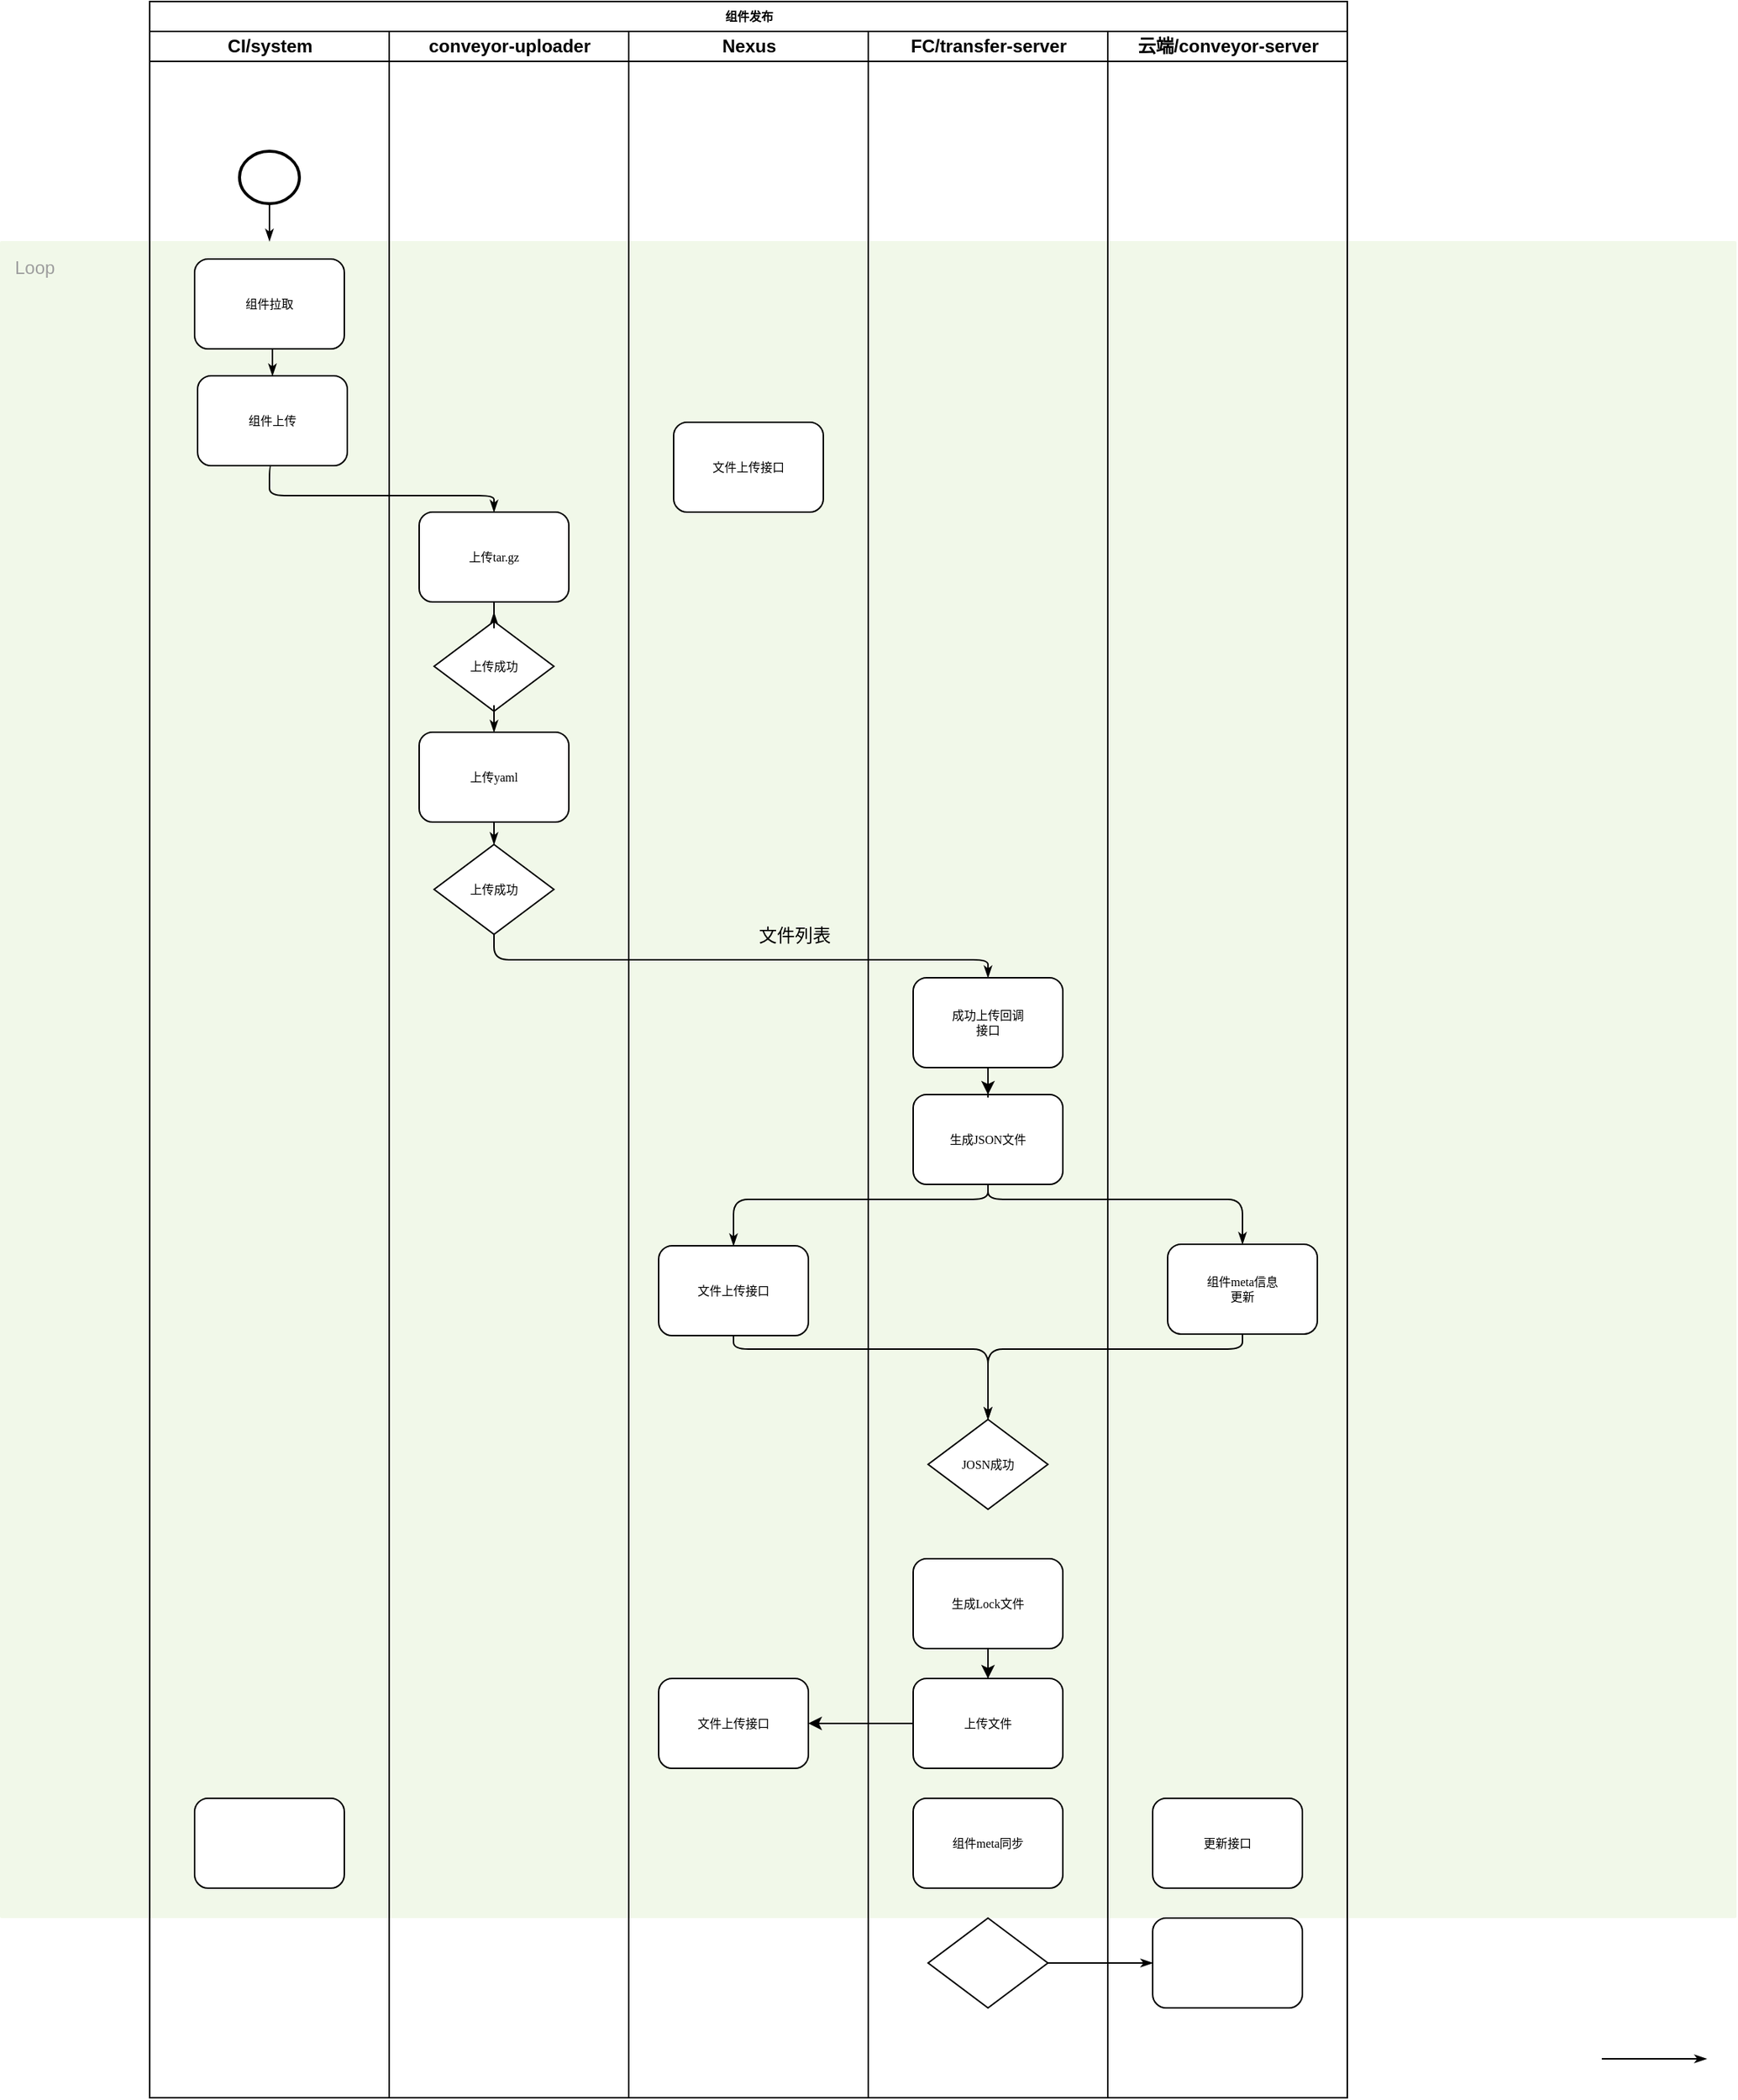 <mxfile version="21.2.1" type="github">
  <diagram name="Page-1" id="74e2e168-ea6b-b213-b513-2b3c1d86103e">
    <mxGraphModel dx="2406" dy="758" grid="1" gridSize="10" guides="1" tooltips="1" connect="1" arrows="1" fold="1" page="1" pageScale="1" pageWidth="1100" pageHeight="850" background="none" math="0" shadow="0">
      <root>
        <mxCell id="0" />
        <mxCell id="1" parent="0" />
        <mxCell id="kDdb2OuFdJMwiVJkmWAd-1" value="Loop" style="sketch=0;points=[[0,0,0],[0.25,0,0],[0.5,0,0],[0.75,0,0],[1,0,0],[1,0.25,0],[1,0.5,0],[1,0.75,0],[1,1,0],[0.75,1,0],[0.5,1,0],[0.25,1,0],[0,1,0],[0,0.75,0],[0,0.5,0],[0,0.25,0]];rounded=1;absoluteArcSize=1;arcSize=2;html=1;strokeColor=none;gradientColor=none;shadow=0;dashed=0;fontSize=12;fontColor=#9E9E9E;align=left;verticalAlign=top;spacing=10;spacingTop=-4;whiteSpace=wrap;fillColor=#F1F8E9;" vertex="1" parent="1">
          <mxGeometry x="-30" y="200" width="1160" height="1120" as="geometry" />
        </mxCell>
        <mxCell id="77e6c97f196da883-1" value="组件发布" style="swimlane;html=1;childLayout=stackLayout;startSize=20;rounded=0;shadow=0;labelBackgroundColor=none;strokeWidth=1;fontFamily=Verdana;fontSize=8;align=center;" parent="1" vertex="1">
          <mxGeometry x="70" y="40" width="800" height="1400" as="geometry" />
        </mxCell>
        <mxCell id="77e6c97f196da883-2" value="CI/system" style="swimlane;html=1;startSize=20;" parent="77e6c97f196da883-1" vertex="1">
          <mxGeometry y="20" width="160" height="1380" as="geometry" />
        </mxCell>
        <mxCell id="77e6c97f196da883-9" value="组件拉取" style="rounded=1;whiteSpace=wrap;html=1;shadow=0;labelBackgroundColor=none;strokeWidth=1;fontFamily=Verdana;fontSize=8;align=center;" parent="77e6c97f196da883-2" vertex="1">
          <mxGeometry x="30" y="152" width="100" height="60" as="geometry" />
        </mxCell>
        <mxCell id="77e6c97f196da883-10" value="" style="rounded=1;whiteSpace=wrap;html=1;shadow=0;labelBackgroundColor=none;strokeWidth=1;fontFamily=Verdana;fontSize=8;align=center;" parent="77e6c97f196da883-2" vertex="1">
          <mxGeometry x="30" y="1180" width="100" height="60" as="geometry" />
        </mxCell>
        <mxCell id="kDdb2OuFdJMwiVJkmWAd-3" value="" style="strokeWidth=2;html=1;shape=mxgraph.flowchart.start_2;whiteSpace=wrap;" vertex="1" parent="77e6c97f196da883-2">
          <mxGeometry x="60" y="80" width="40" height="35" as="geometry" />
        </mxCell>
        <mxCell id="77e6c97f196da883-26" style="edgeStyle=orthogonalEdgeStyle;rounded=1;html=1;labelBackgroundColor=none;startArrow=none;startFill=0;startSize=5;endArrow=classicThin;endFill=1;endSize=5;jettySize=auto;orthogonalLoop=1;strokeWidth=1;fontFamily=Verdana;fontSize=8;exitX=0.5;exitY=1;exitDx=0;exitDy=0;exitPerimeter=0;" parent="77e6c97f196da883-2" source="kDdb2OuFdJMwiVJkmWAd-3" edge="1">
          <mxGeometry relative="1" as="geometry">
            <mxPoint x="120" y="95" as="sourcePoint" />
            <mxPoint x="80" y="140" as="targetPoint" />
          </mxGeometry>
        </mxCell>
        <mxCell id="kDdb2OuFdJMwiVJkmWAd-22" style="edgeStyle=orthogonalEdgeStyle;rounded=1;html=1;labelBackgroundColor=none;startArrow=none;startFill=0;startSize=5;endArrow=classicThin;endFill=1;endSize=5;jettySize=auto;orthogonalLoop=1;strokeWidth=1;fontFamily=Verdana;fontSize=8;entryX=0.5;entryY=0;entryDx=0;entryDy=0;" edge="1" parent="77e6c97f196da883-2" target="kDdb2OuFdJMwiVJkmWAd-4">
          <mxGeometry relative="1" as="geometry">
            <mxPoint x="82" y="212" as="sourcePoint" />
            <mxPoint x="170" y="212" as="targetPoint" />
          </mxGeometry>
        </mxCell>
        <mxCell id="77e6c97f196da883-39" style="edgeStyle=orthogonalEdgeStyle;rounded=1;html=1;labelBackgroundColor=none;startArrow=none;startFill=0;startSize=5;endArrow=classicThin;endFill=1;endSize=5;jettySize=auto;orthogonalLoop=1;strokeWidth=1;fontFamily=Verdana;fontSize=8" parent="77e6c97f196da883-1" source="77e6c97f196da883-20" target="77e6c97f196da883-23" edge="1">
          <mxGeometry relative="1" as="geometry" />
        </mxCell>
        <mxCell id="77e6c97f196da883-3" value="conveyor-uploader" style="swimlane;html=1;startSize=20;" parent="77e6c97f196da883-1" vertex="1">
          <mxGeometry x="160" y="20" width="160" height="1380" as="geometry" />
        </mxCell>
        <mxCell id="kDdb2OuFdJMwiVJkmWAd-6" value="上传tar.gz" style="rounded=1;whiteSpace=wrap;html=1;shadow=0;labelBackgroundColor=none;strokeWidth=1;fontFamily=Verdana;fontSize=8;align=center;" vertex="1" parent="77e6c97f196da883-3">
          <mxGeometry x="20" y="321" width="100" height="60" as="geometry" />
        </mxCell>
        <mxCell id="kDdb2OuFdJMwiVJkmWAd-7" value="上传成功" style="rhombus;whiteSpace=wrap;html=1;rounded=0;shadow=0;labelBackgroundColor=none;strokeWidth=1;fontFamily=Verdana;fontSize=8;align=center;" vertex="1" parent="77e6c97f196da883-3">
          <mxGeometry x="30" y="394" width="80" height="60" as="geometry" />
        </mxCell>
        <mxCell id="kDdb2OuFdJMwiVJkmWAd-8" value="上传yaml" style="rounded=1;whiteSpace=wrap;html=1;shadow=0;labelBackgroundColor=none;strokeWidth=1;fontFamily=Verdana;fontSize=8;align=center;" vertex="1" parent="77e6c97f196da883-3">
          <mxGeometry x="20" y="468" width="100" height="60" as="geometry" />
        </mxCell>
        <mxCell id="kDdb2OuFdJMwiVJkmWAd-9" style="edgeStyle=orthogonalEdgeStyle;rounded=1;html=1;labelBackgroundColor=none;startArrow=none;startFill=0;startSize=5;endArrow=classicThin;endFill=1;endSize=5;jettySize=auto;orthogonalLoop=1;strokeColor=#000000;strokeWidth=1;fontFamily=Verdana;fontSize=8;fontColor=#000000;" edge="1" parent="77e6c97f196da883-3" source="kDdb2OuFdJMwiVJkmWAd-6">
          <mxGeometry relative="1" as="geometry">
            <mxPoint x="70" y="388" as="targetPoint" />
          </mxGeometry>
        </mxCell>
        <mxCell id="kDdb2OuFdJMwiVJkmWAd-12" style="edgeStyle=orthogonalEdgeStyle;rounded=1;html=1;labelBackgroundColor=none;startArrow=none;startFill=0;startSize=5;endArrow=classicThin;endFill=1;endSize=5;jettySize=auto;orthogonalLoop=1;strokeWidth=1;fontFamily=Verdana;fontSize=8;entryX=0.5;entryY=0;entryDx=0;entryDy=0;" edge="1" parent="77e6c97f196da883-3" target="kDdb2OuFdJMwiVJkmWAd-8">
          <mxGeometry relative="1" as="geometry">
            <mxPoint x="70" y="450" as="sourcePoint" />
            <mxPoint x="130" y="400" as="targetPoint" />
          </mxGeometry>
        </mxCell>
        <mxCell id="kDdb2OuFdJMwiVJkmWAd-24" style="edgeStyle=orthogonalEdgeStyle;rounded=1;html=1;labelBackgroundColor=none;startArrow=none;startFill=0;startSize=5;endArrow=classicThin;endFill=1;endSize=5;jettySize=auto;orthogonalLoop=1;strokeWidth=1;fontFamily=Verdana;fontSize=8;entryX=0.5;entryY=0;entryDx=0;entryDy=0;" edge="1" parent="77e6c97f196da883-3" target="kDdb2OuFdJMwiVJkmWAd-13">
          <mxGeometry relative="1" as="geometry">
            <mxPoint x="70" y="528" as="sourcePoint" />
            <mxPoint x="140" y="528" as="targetPoint" />
          </mxGeometry>
        </mxCell>
        <mxCell id="77e6c97f196da883-4" value="Nexus" style="swimlane;html=1;startSize=20;" parent="77e6c97f196da883-1" vertex="1">
          <mxGeometry x="320" y="20" width="160" height="1380" as="geometry" />
        </mxCell>
        <mxCell id="77e6c97f196da883-12" value="文件上传接口" style="rounded=1;whiteSpace=wrap;html=1;shadow=0;labelBackgroundColor=none;strokeWidth=1;fontFamily=Verdana;fontSize=8;align=center;" parent="77e6c97f196da883-4" vertex="1">
          <mxGeometry x="30" y="261" width="100" height="60" as="geometry" />
        </mxCell>
        <mxCell id="kDdb2OuFdJMwiVJkmWAd-16" value="文件上传接口" style="rounded=1;whiteSpace=wrap;html=1;shadow=0;labelBackgroundColor=none;strokeWidth=1;fontFamily=Verdana;fontSize=8;align=center;" vertex="1" parent="77e6c97f196da883-4">
          <mxGeometry x="20" y="811" width="100" height="60" as="geometry" />
        </mxCell>
        <mxCell id="77e6c97f196da883-5" value="FC/transfer-server" style="swimlane;html=1;startSize=20;" parent="77e6c97f196da883-1" vertex="1">
          <mxGeometry x="480" y="20" width="160" height="1380" as="geometry" />
        </mxCell>
        <mxCell id="77e6c97f196da883-20" value="" style="rhombus;whiteSpace=wrap;html=1;rounded=0;shadow=0;labelBackgroundColor=none;strokeWidth=1;fontFamily=Verdana;fontSize=8;align=center;" parent="77e6c97f196da883-5" vertex="1">
          <mxGeometry x="40" y="1260" width="80" height="60" as="geometry" />
        </mxCell>
        <mxCell id="kDdb2OuFdJMwiVJkmWAd-26" value="生成JSON文件" style="rounded=1;whiteSpace=wrap;html=1;shadow=0;labelBackgroundColor=none;strokeWidth=1;fontFamily=Verdana;fontSize=8;align=center;" vertex="1" parent="77e6c97f196da883-5">
          <mxGeometry x="30" y="710" width="100" height="60" as="geometry" />
        </mxCell>
        <mxCell id="kDdb2OuFdJMwiVJkmWAd-39" value="组件meta同步" style="rounded=1;whiteSpace=wrap;html=1;shadow=0;labelBackgroundColor=none;strokeWidth=1;fontFamily=Verdana;fontSize=8;align=center;" vertex="1" parent="77e6c97f196da883-5">
          <mxGeometry x="30" y="1180" width="100" height="60" as="geometry" />
        </mxCell>
        <mxCell id="kDdb2OuFdJMwiVJkmWAd-21" style="edgeStyle=orthogonalEdgeStyle;rounded=1;html=1;labelBackgroundColor=none;startArrow=none;startFill=0;startSize=5;endArrow=classicThin;endFill=1;endSize=5;jettySize=auto;orthogonalLoop=1;strokeWidth=1;fontFamily=Verdana;fontSize=8;entryX=0.5;entryY=0;entryDx=0;entryDy=0;" edge="1" parent="77e6c97f196da883-5" target="kDdb2OuFdJMwiVJkmWAd-16">
          <mxGeometry relative="1" as="geometry">
            <mxPoint x="80" y="770" as="sourcePoint" />
            <mxPoint x="150" y="770" as="targetPoint" />
            <Array as="points">
              <mxPoint x="80" y="780" />
              <mxPoint x="-90" y="780" />
            </Array>
          </mxGeometry>
        </mxCell>
        <mxCell id="kDdb2OuFdJMwiVJkmWAd-44" style="edgeStyle=orthogonalEdgeStyle;rounded=1;html=1;labelBackgroundColor=none;startArrow=none;startFill=0;startSize=5;endArrow=classicThin;endFill=1;endSize=5;jettySize=auto;orthogonalLoop=1;strokeWidth=1;fontFamily=Verdana;fontSize=8;entryX=0.5;entryY=0;entryDx=0;entryDy=0;" edge="1" parent="77e6c97f196da883-5" target="kDdb2OuFdJMwiVJkmWAd-15">
          <mxGeometry relative="1" as="geometry">
            <mxPoint x="80" y="770" as="sourcePoint" />
            <mxPoint x="150" y="770" as="targetPoint" />
            <Array as="points">
              <mxPoint x="80" y="780" />
              <mxPoint x="250" y="780" />
            </Array>
          </mxGeometry>
        </mxCell>
        <mxCell id="77e6c97f196da883-6" value="云端/conveyor-server" style="swimlane;html=1;startSize=20;" parent="77e6c97f196da883-1" vertex="1">
          <mxGeometry x="640" y="20" width="160" height="1380" as="geometry" />
        </mxCell>
        <mxCell id="77e6c97f196da883-23" value="" style="rounded=1;whiteSpace=wrap;html=1;shadow=0;labelBackgroundColor=none;strokeWidth=1;fontFamily=Verdana;fontSize=8;align=center;" parent="77e6c97f196da883-6" vertex="1">
          <mxGeometry x="30" y="1260" width="100" height="60" as="geometry" />
        </mxCell>
        <mxCell id="kDdb2OuFdJMwiVJkmWAd-4" value="组件上传" style="rounded=1;whiteSpace=wrap;html=1;shadow=0;labelBackgroundColor=none;strokeWidth=1;fontFamily=Verdana;fontSize=8;align=center;" vertex="1" parent="1">
          <mxGeometry x="102" y="290" width="100" height="60" as="geometry" />
        </mxCell>
        <mxCell id="kDdb2OuFdJMwiVJkmWAd-13" value="上传成功" style="rhombus;whiteSpace=wrap;html=1;rounded=0;shadow=0;labelBackgroundColor=none;strokeWidth=1;fontFamily=Verdana;fontSize=8;align=center;" vertex="1" parent="1">
          <mxGeometry x="260" y="603" width="80" height="60" as="geometry" />
        </mxCell>
        <mxCell id="kDdb2OuFdJMwiVJkmWAd-30" style="edgeStyle=orthogonalEdgeStyle;rounded=0;orthogonalLoop=1;jettySize=auto;html=1;" edge="1" parent="1" source="kDdb2OuFdJMwiVJkmWAd-14" target="kDdb2OuFdJMwiVJkmWAd-26">
          <mxGeometry relative="1" as="geometry" />
        </mxCell>
        <mxCell id="kDdb2OuFdJMwiVJkmWAd-14" value="成功上传回调&lt;br&gt;接口" style="rounded=1;whiteSpace=wrap;html=1;shadow=0;labelBackgroundColor=none;strokeWidth=1;fontFamily=Verdana;fontSize=8;align=center;" vertex="1" parent="1">
          <mxGeometry x="580" y="692" width="100" height="60" as="geometry" />
        </mxCell>
        <mxCell id="kDdb2OuFdJMwiVJkmWAd-15" value="组件meta信息&lt;br&gt;更新" style="rounded=1;whiteSpace=wrap;html=1;shadow=0;labelBackgroundColor=none;strokeWidth=1;fontFamily=Verdana;fontSize=8;align=center;" vertex="1" parent="1">
          <mxGeometry x="750" y="870" width="100" height="60" as="geometry" />
        </mxCell>
        <mxCell id="kDdb2OuFdJMwiVJkmWAd-23" style="edgeStyle=orthogonalEdgeStyle;rounded=1;html=1;labelBackgroundColor=none;startArrow=none;startFill=0;startSize=5;endArrow=classicThin;endFill=1;endSize=5;jettySize=auto;orthogonalLoop=1;strokeWidth=1;fontFamily=Verdana;fontSize=8;exitX=0.5;exitY=1;exitDx=0;exitDy=0;" edge="1" parent="1" source="kDdb2OuFdJMwiVJkmWAd-4" target="kDdb2OuFdJMwiVJkmWAd-6">
          <mxGeometry relative="1" as="geometry">
            <mxPoint x="150" y="355" as="sourcePoint" />
            <mxPoint x="220" y="355" as="targetPoint" />
            <Array as="points">
              <mxPoint x="150" y="350" />
              <mxPoint x="150" y="370" />
              <mxPoint x="300" y="370" />
            </Array>
          </mxGeometry>
        </mxCell>
        <mxCell id="kDdb2OuFdJMwiVJkmWAd-25" style="edgeStyle=orthogonalEdgeStyle;rounded=1;html=1;labelBackgroundColor=none;startArrow=none;startFill=0;startSize=5;endArrow=classicThin;endFill=1;endSize=5;jettySize=auto;orthogonalLoop=1;strokeWidth=1;fontFamily=Verdana;fontSize=8" edge="1" parent="1" target="kDdb2OuFdJMwiVJkmWAd-14">
          <mxGeometry relative="1" as="geometry">
            <mxPoint x="300" y="663" as="sourcePoint" />
            <mxPoint x="370" y="663" as="targetPoint" />
            <Array as="points">
              <mxPoint x="300" y="680" />
              <mxPoint x="630" y="680" />
            </Array>
          </mxGeometry>
        </mxCell>
        <mxCell id="kDdb2OuFdJMwiVJkmWAd-33" value="文件列表" style="text;strokeColor=none;align=center;fillColor=none;html=1;verticalAlign=middle;whiteSpace=wrap;rounded=0;" vertex="1" parent="1">
          <mxGeometry x="471" y="649" width="60" height="30" as="geometry" />
        </mxCell>
        <mxCell id="kDdb2OuFdJMwiVJkmWAd-34" value="JOSN成功" style="rhombus;whiteSpace=wrap;html=1;rounded=0;shadow=0;labelBackgroundColor=none;strokeWidth=1;fontFamily=Verdana;fontSize=8;align=center;" vertex="1" parent="1">
          <mxGeometry x="590" y="987" width="80" height="60" as="geometry" />
        </mxCell>
        <mxCell id="kDdb2OuFdJMwiVJkmWAd-42" style="edgeStyle=orthogonalEdgeStyle;rounded=0;orthogonalLoop=1;jettySize=auto;html=1;" edge="1" parent="1" source="kDdb2OuFdJMwiVJkmWAd-36" target="kDdb2OuFdJMwiVJkmWAd-38">
          <mxGeometry relative="1" as="geometry" />
        </mxCell>
        <mxCell id="kDdb2OuFdJMwiVJkmWAd-36" value="生成Lock文件" style="rounded=1;whiteSpace=wrap;html=1;shadow=0;labelBackgroundColor=none;strokeWidth=1;fontFamily=Verdana;fontSize=8;align=center;" vertex="1" parent="1">
          <mxGeometry x="580" y="1080" width="100" height="60" as="geometry" />
        </mxCell>
        <mxCell id="kDdb2OuFdJMwiVJkmWAd-43" style="edgeStyle=orthogonalEdgeStyle;rounded=0;orthogonalLoop=1;jettySize=auto;html=1;" edge="1" parent="1" source="kDdb2OuFdJMwiVJkmWAd-38" target="kDdb2OuFdJMwiVJkmWAd-41">
          <mxGeometry relative="1" as="geometry" />
        </mxCell>
        <mxCell id="kDdb2OuFdJMwiVJkmWAd-38" value="上传文件" style="rounded=1;whiteSpace=wrap;html=1;shadow=0;labelBackgroundColor=none;strokeWidth=1;fontFamily=Verdana;fontSize=8;align=center;" vertex="1" parent="1">
          <mxGeometry x="580" y="1160" width="100" height="60" as="geometry" />
        </mxCell>
        <mxCell id="kDdb2OuFdJMwiVJkmWAd-40" value="更新接口" style="rounded=1;whiteSpace=wrap;html=1;shadow=0;labelBackgroundColor=none;strokeWidth=1;fontFamily=Verdana;fontSize=8;align=center;" vertex="1" parent="1">
          <mxGeometry x="740" y="1240" width="100" height="60" as="geometry" />
        </mxCell>
        <mxCell id="kDdb2OuFdJMwiVJkmWAd-41" value="文件上传接口" style="rounded=1;whiteSpace=wrap;html=1;shadow=0;labelBackgroundColor=none;strokeWidth=1;fontFamily=Verdana;fontSize=8;align=center;" vertex="1" parent="1">
          <mxGeometry x="410" y="1160" width="100" height="60" as="geometry" />
        </mxCell>
        <mxCell id="kDdb2OuFdJMwiVJkmWAd-47" style="edgeStyle=orthogonalEdgeStyle;rounded=1;html=1;labelBackgroundColor=none;startArrow=none;startFill=0;startSize=5;endArrow=classicThin;endFill=1;endSize=5;jettySize=auto;orthogonalLoop=1;strokeWidth=1;fontFamily=Verdana;fontSize=8;entryX=0.5;entryY=0;entryDx=0;entryDy=0;" edge="1" parent="1" target="kDdb2OuFdJMwiVJkmWAd-34">
          <mxGeometry relative="1" as="geometry">
            <mxPoint x="800" y="930" as="sourcePoint" />
            <mxPoint x="870" y="930" as="targetPoint" />
            <Array as="points">
              <mxPoint x="800" y="940" />
              <mxPoint x="630" y="940" />
            </Array>
          </mxGeometry>
        </mxCell>
        <mxCell id="kDdb2OuFdJMwiVJkmWAd-49" style="edgeStyle=orthogonalEdgeStyle;rounded=1;html=1;labelBackgroundColor=none;startArrow=none;startFill=0;startSize=5;endArrow=classicThin;endFill=1;endSize=5;jettySize=auto;orthogonalLoop=1;strokeWidth=1;fontFamily=Verdana;fontSize=8" edge="1" parent="1">
          <mxGeometry relative="1" as="geometry">
            <mxPoint x="1040" y="1414" as="sourcePoint" />
            <mxPoint x="1110" y="1414" as="targetPoint" />
          </mxGeometry>
        </mxCell>
        <mxCell id="kDdb2OuFdJMwiVJkmWAd-45" style="edgeStyle=orthogonalEdgeStyle;rounded=1;html=1;labelBackgroundColor=none;startArrow=none;startFill=0;startSize=5;endArrow=classicThin;endFill=1;endSize=5;jettySize=auto;orthogonalLoop=1;strokeWidth=1;fontFamily=Verdana;fontSize=8;entryX=0.5;entryY=0;entryDx=0;entryDy=0;exitX=0.5;exitY=1;exitDx=0;exitDy=0;" edge="1" parent="1" source="kDdb2OuFdJMwiVJkmWAd-16" target="kDdb2OuFdJMwiVJkmWAd-34">
          <mxGeometry relative="1" as="geometry">
            <mxPoint x="450" y="930" as="sourcePoint" />
            <mxPoint x="520" y="930" as="targetPoint" />
            <Array as="points">
              <mxPoint x="460" y="940" />
              <mxPoint x="630" y="940" />
            </Array>
          </mxGeometry>
        </mxCell>
      </root>
    </mxGraphModel>
  </diagram>
</mxfile>
